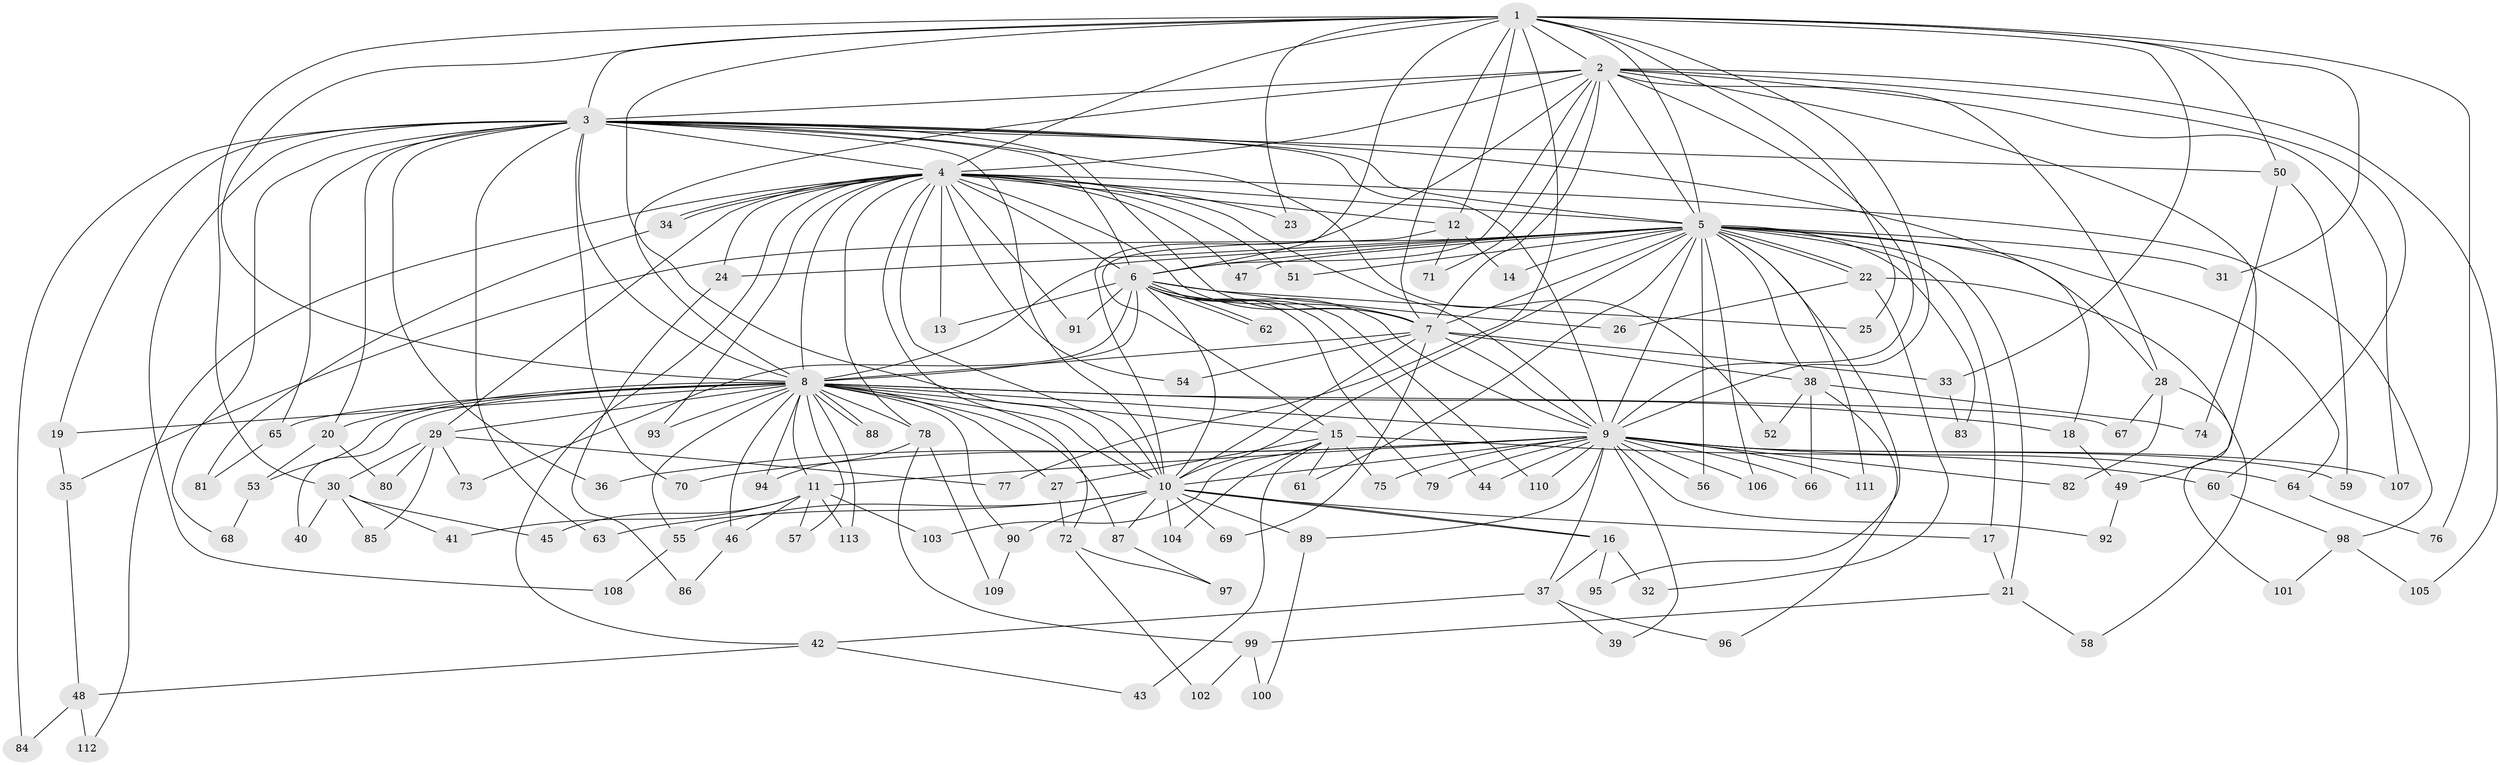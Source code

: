// coarse degree distribution, {16: 0.02531645569620253, 34: 0.012658227848101266, 26: 0.012658227848101266, 10: 0.012658227848101266, 24: 0.02531645569620253, 15: 0.012658227848101266, 8: 0.012658227848101266, 4: 0.08860759493670886, 2: 0.5316455696202531, 9: 0.012658227848101266, 5: 0.06329113924050633, 3: 0.16455696202531644, 6: 0.02531645569620253}
// Generated by graph-tools (version 1.1) at 2025/17/03/04/25 18:17:56]
// undirected, 113 vertices, 251 edges
graph export_dot {
graph [start="1"]
  node [color=gray90,style=filled];
  1;
  2;
  3;
  4;
  5;
  6;
  7;
  8;
  9;
  10;
  11;
  12;
  13;
  14;
  15;
  16;
  17;
  18;
  19;
  20;
  21;
  22;
  23;
  24;
  25;
  26;
  27;
  28;
  29;
  30;
  31;
  32;
  33;
  34;
  35;
  36;
  37;
  38;
  39;
  40;
  41;
  42;
  43;
  44;
  45;
  46;
  47;
  48;
  49;
  50;
  51;
  52;
  53;
  54;
  55;
  56;
  57;
  58;
  59;
  60;
  61;
  62;
  63;
  64;
  65;
  66;
  67;
  68;
  69;
  70;
  71;
  72;
  73;
  74;
  75;
  76;
  77;
  78;
  79;
  80;
  81;
  82;
  83;
  84;
  85;
  86;
  87;
  88;
  89;
  90;
  91;
  92;
  93;
  94;
  95;
  96;
  97;
  98;
  99;
  100;
  101;
  102;
  103;
  104;
  105;
  106;
  107;
  108;
  109;
  110;
  111;
  112;
  113;
  1 -- 2;
  1 -- 3;
  1 -- 4;
  1 -- 5;
  1 -- 6;
  1 -- 7;
  1 -- 8;
  1 -- 9;
  1 -- 10;
  1 -- 12;
  1 -- 23;
  1 -- 25;
  1 -- 30;
  1 -- 31;
  1 -- 33;
  1 -- 50;
  1 -- 76;
  1 -- 77;
  2 -- 3;
  2 -- 4;
  2 -- 5;
  2 -- 6;
  2 -- 7;
  2 -- 8;
  2 -- 9;
  2 -- 10;
  2 -- 28;
  2 -- 49;
  2 -- 60;
  2 -- 71;
  2 -- 105;
  2 -- 107;
  3 -- 4;
  3 -- 5;
  3 -- 6;
  3 -- 7;
  3 -- 8;
  3 -- 9;
  3 -- 10;
  3 -- 18;
  3 -- 19;
  3 -- 20;
  3 -- 36;
  3 -- 50;
  3 -- 52;
  3 -- 63;
  3 -- 65;
  3 -- 68;
  3 -- 70;
  3 -- 84;
  3 -- 108;
  4 -- 5;
  4 -- 6;
  4 -- 7;
  4 -- 8;
  4 -- 9;
  4 -- 10;
  4 -- 12;
  4 -- 13;
  4 -- 23;
  4 -- 24;
  4 -- 29;
  4 -- 34;
  4 -- 34;
  4 -- 42;
  4 -- 47;
  4 -- 51;
  4 -- 54;
  4 -- 72;
  4 -- 78;
  4 -- 91;
  4 -- 93;
  4 -- 98;
  4 -- 112;
  5 -- 6;
  5 -- 7;
  5 -- 8;
  5 -- 9;
  5 -- 10;
  5 -- 14;
  5 -- 17;
  5 -- 21;
  5 -- 22;
  5 -- 22;
  5 -- 24;
  5 -- 28;
  5 -- 31;
  5 -- 35;
  5 -- 38;
  5 -- 47;
  5 -- 51;
  5 -- 56;
  5 -- 61;
  5 -- 64;
  5 -- 83;
  5 -- 95;
  5 -- 106;
  5 -- 111;
  6 -- 7;
  6 -- 8;
  6 -- 9;
  6 -- 10;
  6 -- 13;
  6 -- 25;
  6 -- 26;
  6 -- 44;
  6 -- 62;
  6 -- 62;
  6 -- 73;
  6 -- 79;
  6 -- 91;
  6 -- 110;
  7 -- 8;
  7 -- 9;
  7 -- 10;
  7 -- 33;
  7 -- 38;
  7 -- 54;
  7 -- 69;
  8 -- 9;
  8 -- 10;
  8 -- 11;
  8 -- 15;
  8 -- 18;
  8 -- 19;
  8 -- 20;
  8 -- 27;
  8 -- 29;
  8 -- 40;
  8 -- 46;
  8 -- 53;
  8 -- 55;
  8 -- 57;
  8 -- 65;
  8 -- 67;
  8 -- 78;
  8 -- 87;
  8 -- 88;
  8 -- 88;
  8 -- 90;
  8 -- 93;
  8 -- 94;
  8 -- 113;
  9 -- 10;
  9 -- 11;
  9 -- 36;
  9 -- 37;
  9 -- 39;
  9 -- 44;
  9 -- 56;
  9 -- 59;
  9 -- 64;
  9 -- 66;
  9 -- 70;
  9 -- 75;
  9 -- 79;
  9 -- 82;
  9 -- 89;
  9 -- 92;
  9 -- 106;
  9 -- 107;
  9 -- 110;
  9 -- 111;
  10 -- 16;
  10 -- 16;
  10 -- 17;
  10 -- 55;
  10 -- 63;
  10 -- 69;
  10 -- 87;
  10 -- 89;
  10 -- 90;
  10 -- 104;
  11 -- 41;
  11 -- 45;
  11 -- 46;
  11 -- 57;
  11 -- 103;
  11 -- 113;
  12 -- 14;
  12 -- 15;
  12 -- 71;
  15 -- 27;
  15 -- 43;
  15 -- 60;
  15 -- 61;
  15 -- 75;
  15 -- 103;
  15 -- 104;
  16 -- 32;
  16 -- 37;
  16 -- 95;
  17 -- 21;
  18 -- 49;
  19 -- 35;
  20 -- 53;
  20 -- 80;
  21 -- 58;
  21 -- 99;
  22 -- 26;
  22 -- 32;
  22 -- 58;
  24 -- 86;
  27 -- 72;
  28 -- 67;
  28 -- 82;
  28 -- 101;
  29 -- 30;
  29 -- 73;
  29 -- 77;
  29 -- 80;
  29 -- 85;
  30 -- 40;
  30 -- 41;
  30 -- 45;
  30 -- 85;
  33 -- 83;
  34 -- 81;
  35 -- 48;
  37 -- 39;
  37 -- 42;
  37 -- 96;
  38 -- 52;
  38 -- 66;
  38 -- 74;
  38 -- 96;
  42 -- 43;
  42 -- 48;
  46 -- 86;
  48 -- 84;
  48 -- 112;
  49 -- 92;
  50 -- 59;
  50 -- 74;
  53 -- 68;
  55 -- 108;
  60 -- 98;
  64 -- 76;
  65 -- 81;
  72 -- 97;
  72 -- 102;
  78 -- 94;
  78 -- 99;
  78 -- 109;
  87 -- 97;
  89 -- 100;
  90 -- 109;
  98 -- 101;
  98 -- 105;
  99 -- 100;
  99 -- 102;
}
